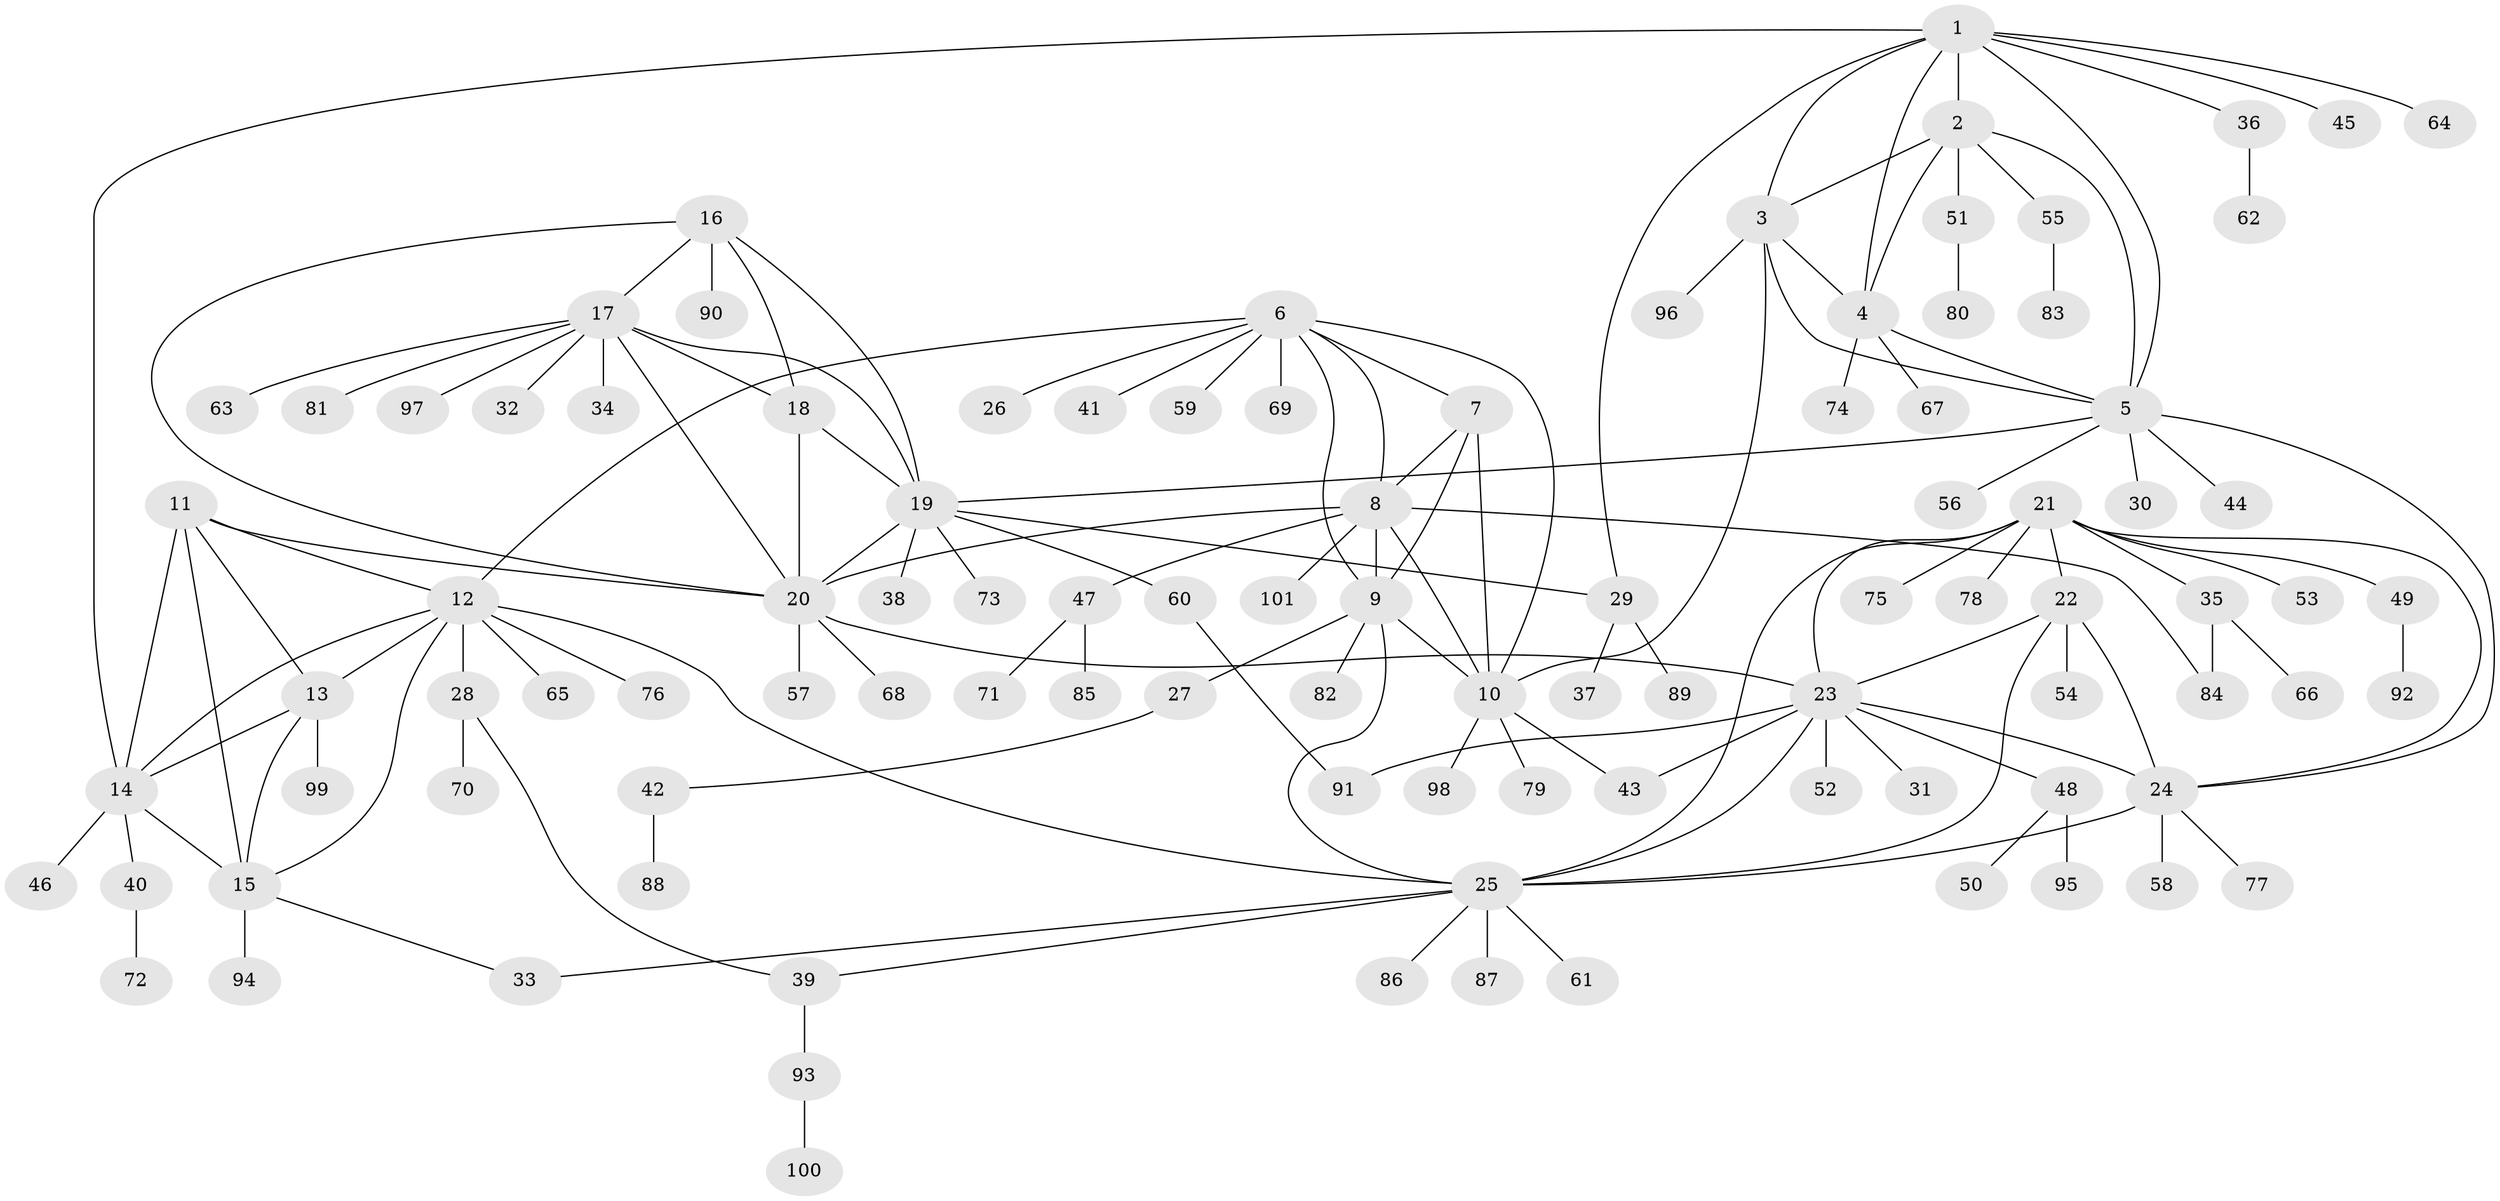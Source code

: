// coarse degree distribution, {8: 0.05194805194805195, 7: 0.06493506493506493, 10: 0.012987012987012988, 14: 0.012987012987012988, 6: 0.025974025974025976, 5: 0.012987012987012988, 4: 0.025974025974025976, 3: 0.03896103896103896, 13: 0.012987012987012988, 1: 0.6493506493506493, 2: 0.09090909090909091}
// Generated by graph-tools (version 1.1) at 2025/52/02/27/25 19:52:18]
// undirected, 101 vertices, 142 edges
graph export_dot {
graph [start="1"]
  node [color=gray90,style=filled];
  1;
  2;
  3;
  4;
  5;
  6;
  7;
  8;
  9;
  10;
  11;
  12;
  13;
  14;
  15;
  16;
  17;
  18;
  19;
  20;
  21;
  22;
  23;
  24;
  25;
  26;
  27;
  28;
  29;
  30;
  31;
  32;
  33;
  34;
  35;
  36;
  37;
  38;
  39;
  40;
  41;
  42;
  43;
  44;
  45;
  46;
  47;
  48;
  49;
  50;
  51;
  52;
  53;
  54;
  55;
  56;
  57;
  58;
  59;
  60;
  61;
  62;
  63;
  64;
  65;
  66;
  67;
  68;
  69;
  70;
  71;
  72;
  73;
  74;
  75;
  76;
  77;
  78;
  79;
  80;
  81;
  82;
  83;
  84;
  85;
  86;
  87;
  88;
  89;
  90;
  91;
  92;
  93;
  94;
  95;
  96;
  97;
  98;
  99;
  100;
  101;
  1 -- 2;
  1 -- 3;
  1 -- 4;
  1 -- 5;
  1 -- 14;
  1 -- 29;
  1 -- 36;
  1 -- 45;
  1 -- 64;
  2 -- 3;
  2 -- 4;
  2 -- 5;
  2 -- 51;
  2 -- 55;
  3 -- 4;
  3 -- 5;
  3 -- 10;
  3 -- 96;
  4 -- 5;
  4 -- 67;
  4 -- 74;
  5 -- 19;
  5 -- 24;
  5 -- 30;
  5 -- 44;
  5 -- 56;
  6 -- 7;
  6 -- 8;
  6 -- 9;
  6 -- 10;
  6 -- 12;
  6 -- 26;
  6 -- 41;
  6 -- 59;
  6 -- 69;
  7 -- 8;
  7 -- 9;
  7 -- 10;
  8 -- 9;
  8 -- 10;
  8 -- 20;
  8 -- 47;
  8 -- 84;
  8 -- 101;
  9 -- 10;
  9 -- 25;
  9 -- 27;
  9 -- 82;
  10 -- 43;
  10 -- 79;
  10 -- 98;
  11 -- 12;
  11 -- 13;
  11 -- 14;
  11 -- 15;
  11 -- 20;
  12 -- 13;
  12 -- 14;
  12 -- 15;
  12 -- 25;
  12 -- 28;
  12 -- 65;
  12 -- 76;
  13 -- 14;
  13 -- 15;
  13 -- 99;
  14 -- 15;
  14 -- 40;
  14 -- 46;
  15 -- 33;
  15 -- 94;
  16 -- 17;
  16 -- 18;
  16 -- 19;
  16 -- 20;
  16 -- 90;
  17 -- 18;
  17 -- 19;
  17 -- 20;
  17 -- 32;
  17 -- 34;
  17 -- 63;
  17 -- 81;
  17 -- 97;
  18 -- 19;
  18 -- 20;
  19 -- 20;
  19 -- 29;
  19 -- 38;
  19 -- 60;
  19 -- 73;
  20 -- 23;
  20 -- 57;
  20 -- 68;
  21 -- 22;
  21 -- 23;
  21 -- 24;
  21 -- 25;
  21 -- 35;
  21 -- 49;
  21 -- 53;
  21 -- 75;
  21 -- 78;
  22 -- 23;
  22 -- 24;
  22 -- 25;
  22 -- 54;
  23 -- 24;
  23 -- 25;
  23 -- 31;
  23 -- 43;
  23 -- 48;
  23 -- 52;
  23 -- 91;
  24 -- 25;
  24 -- 58;
  24 -- 77;
  25 -- 33;
  25 -- 39;
  25 -- 61;
  25 -- 86;
  25 -- 87;
  27 -- 42;
  28 -- 39;
  28 -- 70;
  29 -- 37;
  29 -- 89;
  35 -- 66;
  35 -- 84;
  36 -- 62;
  39 -- 93;
  40 -- 72;
  42 -- 88;
  47 -- 71;
  47 -- 85;
  48 -- 50;
  48 -- 95;
  49 -- 92;
  51 -- 80;
  55 -- 83;
  60 -- 91;
  93 -- 100;
}

